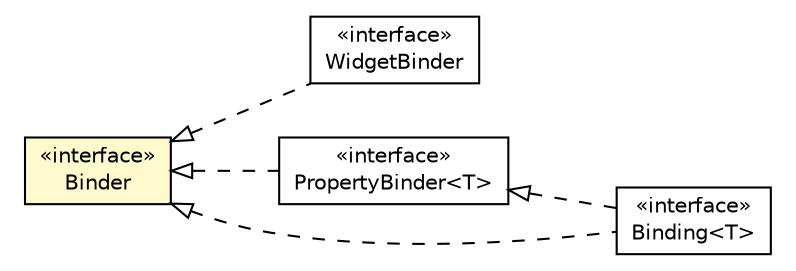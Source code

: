 #!/usr/local/bin/dot
#
# Class diagram 
# Generated by UMLGraph version R5_6-24-gf6e263 (http://www.umlgraph.org/)
#

digraph G {
	edge [fontname="Helvetica",fontsize=10,labelfontname="Helvetica",labelfontsize=10];
	node [fontname="Helvetica",fontsize=10,shape=plaintext];
	nodesep=0.25;
	ranksep=0.5;
	rankdir=LR;
	// org.turbogwt.mvp.databind.client.WidgetBinder
	c141 [label=<<table title="org.turbogwt.mvp.databind.client.WidgetBinder" border="0" cellborder="1" cellspacing="0" cellpadding="2" port="p" href="./WidgetBinder.html">
		<tr><td><table border="0" cellspacing="0" cellpadding="1">
<tr><td align="center" balign="center"> &#171;interface&#187; </td></tr>
<tr><td align="center" balign="center"> WidgetBinder </td></tr>
		</table></td></tr>
		</table>>, URL="./WidgetBinder.html", fontname="Helvetica", fontcolor="black", fontsize=10.0];
	// org.turbogwt.mvp.databind.client.Binder
	c148 [label=<<table title="org.turbogwt.mvp.databind.client.Binder" border="0" cellborder="1" cellspacing="0" cellpadding="2" port="p" bgcolor="lemonChiffon" href="./Binder.html">
		<tr><td><table border="0" cellspacing="0" cellpadding="1">
<tr><td align="center" balign="center"> &#171;interface&#187; </td></tr>
<tr><td align="center" balign="center"> Binder </td></tr>
		</table></td></tr>
		</table>>, URL="./Binder.html", fontname="Helvetica", fontcolor="black", fontsize=10.0];
	// org.turbogwt.mvp.databind.client.PropertyBinder<T>
	c149 [label=<<table title="org.turbogwt.mvp.databind.client.PropertyBinder" border="0" cellborder="1" cellspacing="0" cellpadding="2" port="p" href="./PropertyBinder.html">
		<tr><td><table border="0" cellspacing="0" cellpadding="1">
<tr><td align="center" balign="center"> &#171;interface&#187; </td></tr>
<tr><td align="center" balign="center"> PropertyBinder&lt;T&gt; </td></tr>
		</table></td></tr>
		</table>>, URL="./PropertyBinder.html", fontname="Helvetica", fontcolor="black", fontsize=10.0];
	// org.turbogwt.mvp.databind.client.Binding<T>
	c152 [label=<<table title="org.turbogwt.mvp.databind.client.Binding" border="0" cellborder="1" cellspacing="0" cellpadding="2" port="p" href="./Binding.html">
		<tr><td><table border="0" cellspacing="0" cellpadding="1">
<tr><td align="center" balign="center"> &#171;interface&#187; </td></tr>
<tr><td align="center" balign="center"> Binding&lt;T&gt; </td></tr>
		</table></td></tr>
		</table>>, URL="./Binding.html", fontname="Helvetica", fontcolor="black", fontsize=10.0];
	//org.turbogwt.mvp.databind.client.WidgetBinder implements org.turbogwt.mvp.databind.client.Binder
	c148:p -> c141:p [dir=back,arrowtail=empty,style=dashed];
	//org.turbogwt.mvp.databind.client.PropertyBinder<T> implements org.turbogwt.mvp.databind.client.Binder
	c148:p -> c149:p [dir=back,arrowtail=empty,style=dashed];
	//org.turbogwt.mvp.databind.client.Binding<T> implements org.turbogwt.mvp.databind.client.PropertyBinder<T>
	c149:p -> c152:p [dir=back,arrowtail=empty,style=dashed];
	//org.turbogwt.mvp.databind.client.Binding<T> implements org.turbogwt.mvp.databind.client.Binder
	c148:p -> c152:p [dir=back,arrowtail=empty,style=dashed];
}

